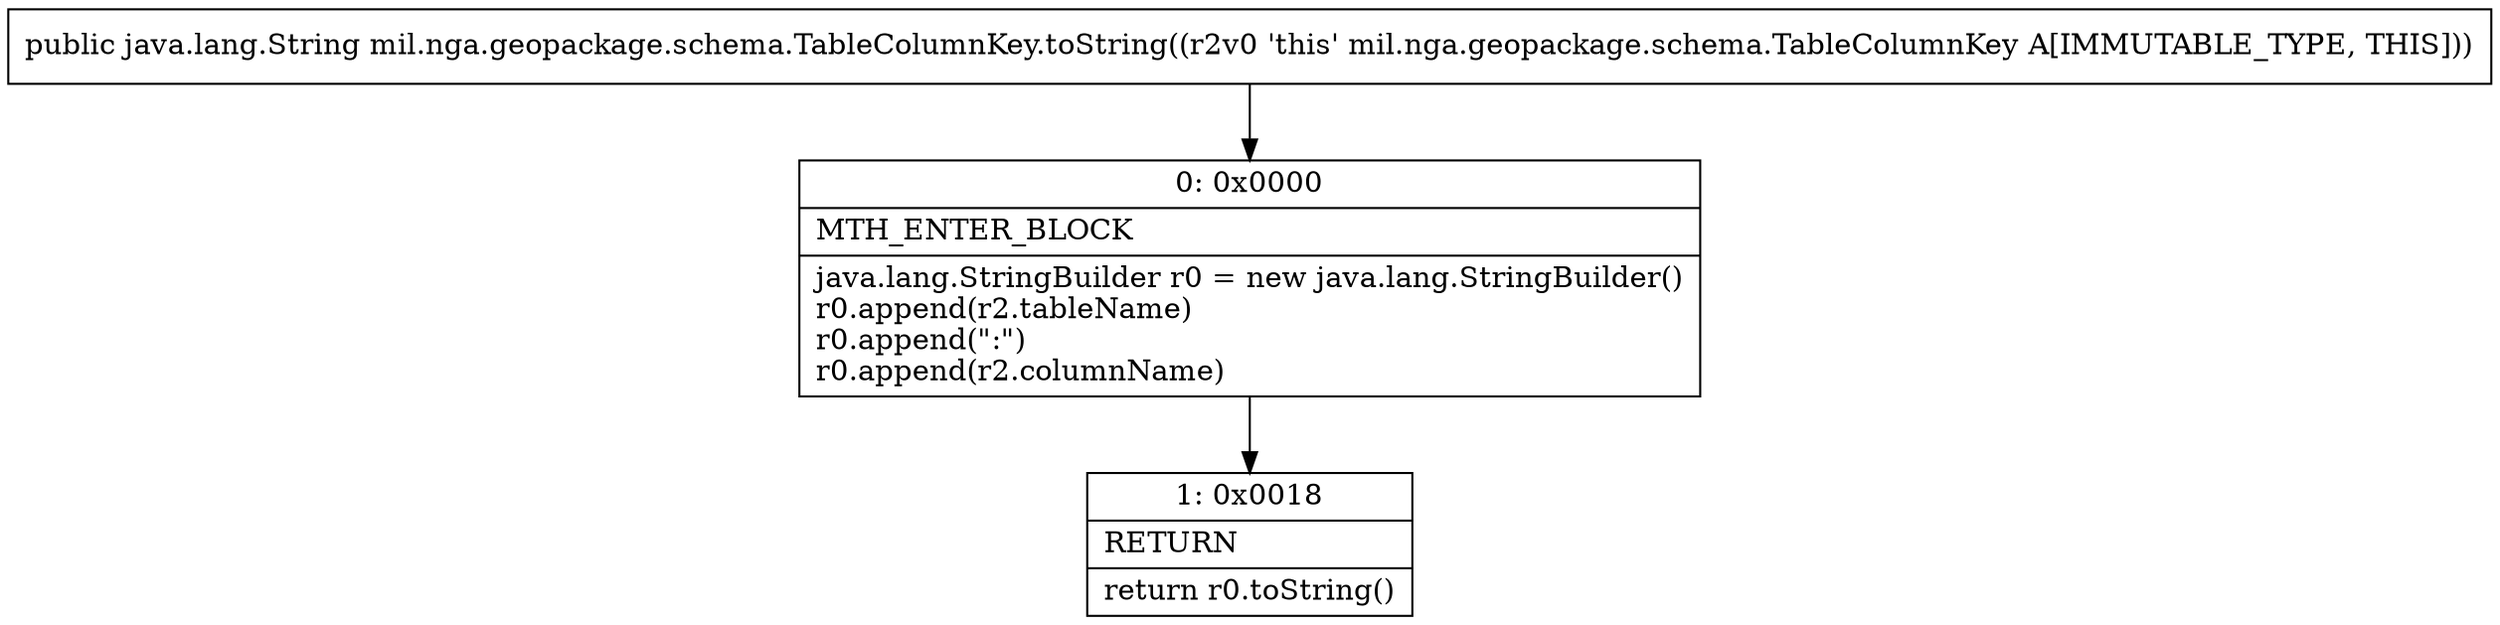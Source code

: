 digraph "CFG formil.nga.geopackage.schema.TableColumnKey.toString()Ljava\/lang\/String;" {
Node_0 [shape=record,label="{0\:\ 0x0000|MTH_ENTER_BLOCK\l|java.lang.StringBuilder r0 = new java.lang.StringBuilder()\lr0.append(r2.tableName)\lr0.append(\":\")\lr0.append(r2.columnName)\l}"];
Node_1 [shape=record,label="{1\:\ 0x0018|RETURN\l|return r0.toString()\l}"];
MethodNode[shape=record,label="{public java.lang.String mil.nga.geopackage.schema.TableColumnKey.toString((r2v0 'this' mil.nga.geopackage.schema.TableColumnKey A[IMMUTABLE_TYPE, THIS])) }"];
MethodNode -> Node_0;
Node_0 -> Node_1;
}

